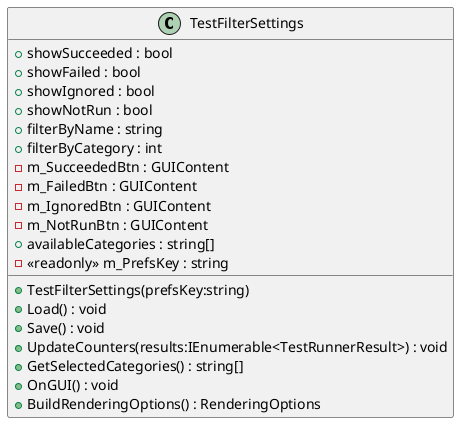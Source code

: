 @startuml
class TestFilterSettings {
    + showSucceeded : bool
    + showFailed : bool
    + showIgnored : bool
    + showNotRun : bool
    + filterByName : string
    + filterByCategory : int
    - m_SucceededBtn : GUIContent
    - m_FailedBtn : GUIContent
    - m_IgnoredBtn : GUIContent
    - m_NotRunBtn : GUIContent
    + availableCategories : string[]
    - <<readonly>> m_PrefsKey : string
    + TestFilterSettings(prefsKey:string)
    + Load() : void
    + Save() : void
    + UpdateCounters(results:IEnumerable<TestRunnerResult>) : void
    + GetSelectedCategories() : string[]
    + OnGUI() : void
    + BuildRenderingOptions() : RenderingOptions
}
@enduml
